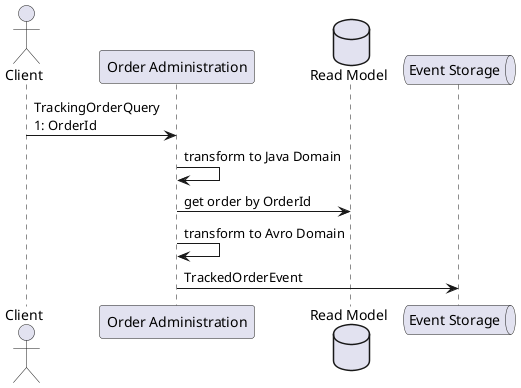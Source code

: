 @startuml
'https://plantuml.com/sequence-diagram

actor "Client" as C
participant "Order Administration" as OA
database "Read Model" as RM
queue "Event Storage" as ESG

C -> OA: TrackingOrderQuery\n1: OrderId
OA -> OA: transform to Java Domain
OA -> RM: get order by OrderId
OA -> OA: transform to Avro Domain
OA -> ESG: TrackedOrderEvent

@enduml